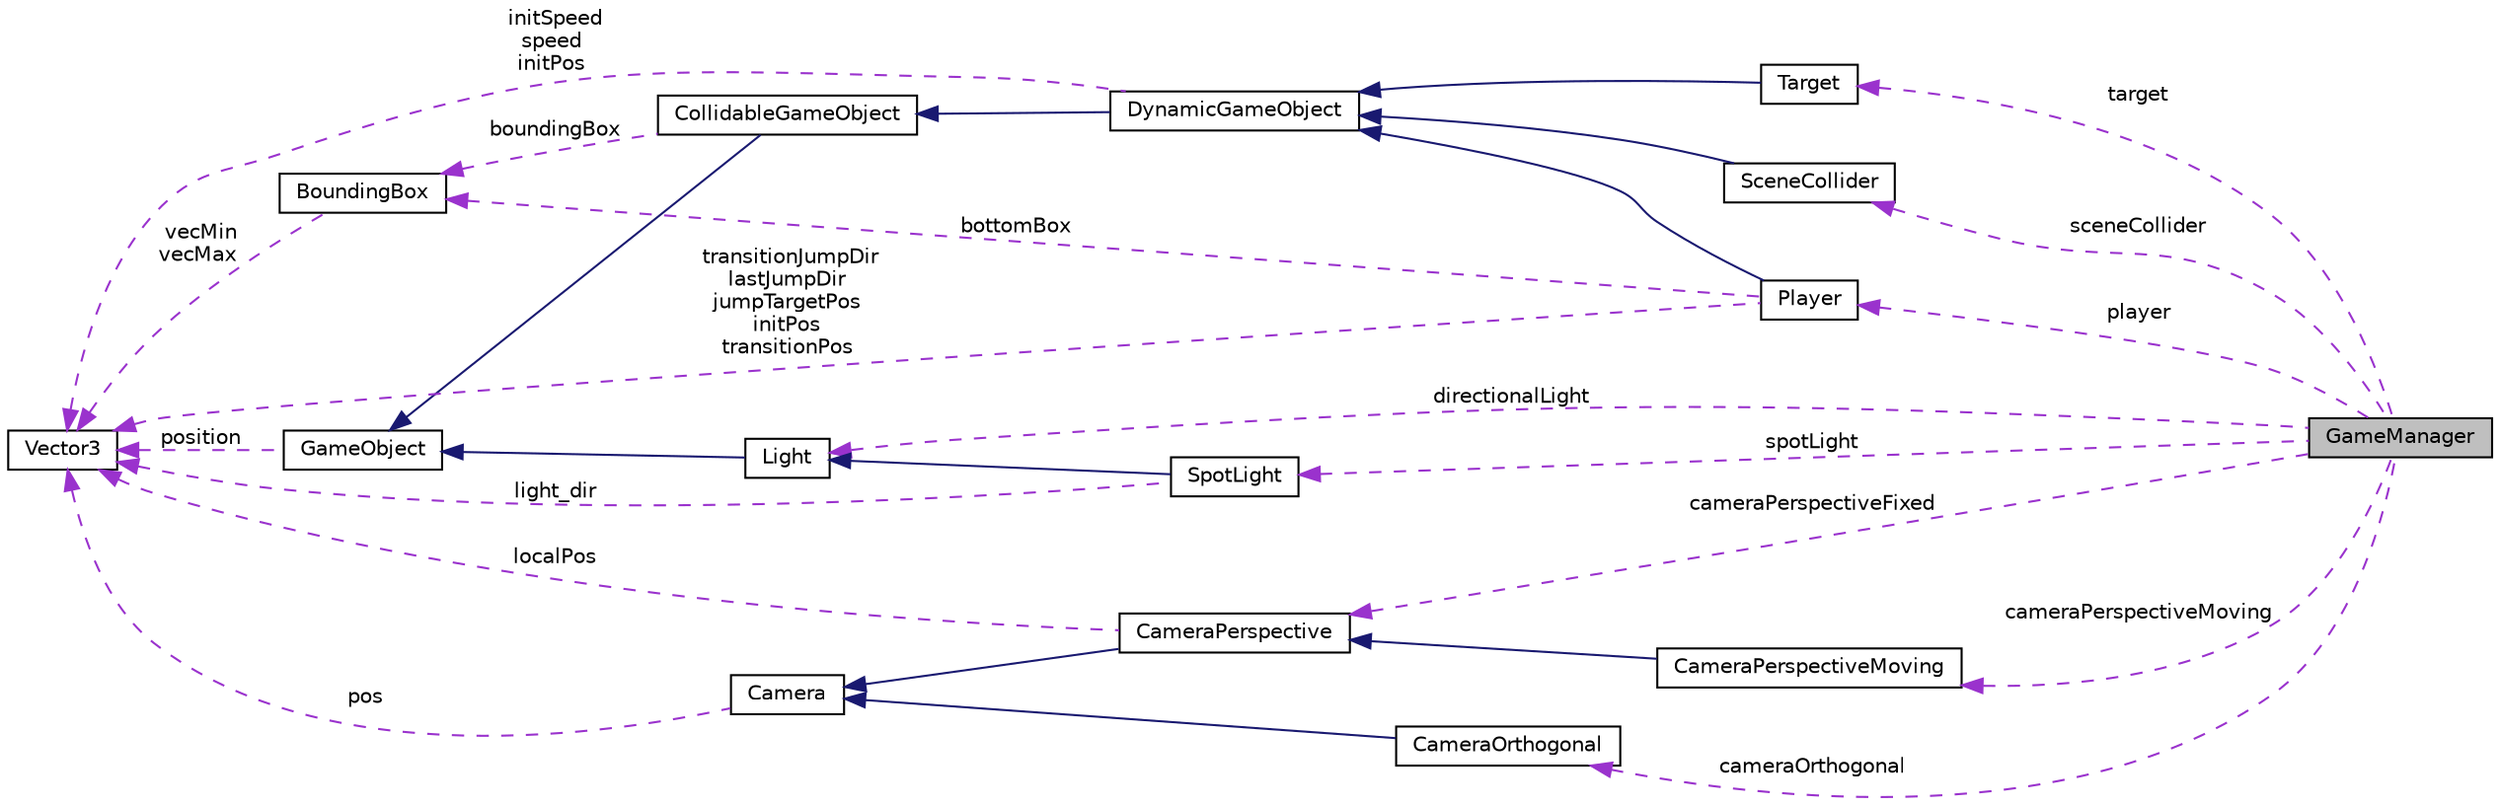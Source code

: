 digraph "GameManager"
{
  edge [fontname="Helvetica",fontsize="10",labelfontname="Helvetica",labelfontsize="10"];
  node [fontname="Helvetica",fontsize="10",shape=record];
  rankdir="LR";
  Node1 [label="GameManager",height=0.2,width=0.4,color="black", fillcolor="grey75", style="filled", fontcolor="black"];
  Node2 -> Node1 [dir="back",color="darkorchid3",fontsize="10",style="dashed",label=" target" ];
  Node2 [label="Target",height=0.2,width=0.4,color="black", fillcolor="white", style="filled",URL="$class_target.html"];
  Node3 -> Node2 [dir="back",color="midnightblue",fontsize="10",style="solid"];
  Node3 [label="DynamicGameObject",height=0.2,width=0.4,color="black", fillcolor="white", style="filled",URL="$class_dynamic_game_object.html"];
  Node4 -> Node3 [dir="back",color="midnightblue",fontsize="10",style="solid"];
  Node4 [label="CollidableGameObject",height=0.2,width=0.4,color="black", fillcolor="white", style="filled",URL="$class_collidable_game_object.html"];
  Node5 -> Node4 [dir="back",color="midnightblue",fontsize="10",style="solid"];
  Node5 [label="GameObject",height=0.2,width=0.4,color="black", fillcolor="white", style="filled",URL="$class_game_object.html"];
  Node6 -> Node5 [dir="back",color="darkorchid3",fontsize="10",style="dashed",label=" position" ];
  Node6 [label="Vector3",height=0.2,width=0.4,color="black", fillcolor="white", style="filled",URL="$class_vector3.html"];
  Node7 -> Node4 [dir="back",color="darkorchid3",fontsize="10",style="dashed",label=" boundingBox" ];
  Node7 [label="BoundingBox",height=0.2,width=0.4,color="black", fillcolor="white", style="filled",URL="$class_bounding_box.html"];
  Node6 -> Node7 [dir="back",color="darkorchid3",fontsize="10",style="dashed",label=" vecMin\nvecMax" ];
  Node6 -> Node3 [dir="back",color="darkorchid3",fontsize="10",style="dashed",label=" initSpeed\nspeed\ninitPos" ];
  Node8 -> Node1 [dir="back",color="darkorchid3",fontsize="10",style="dashed",label=" cameraPerspectiveFixed" ];
  Node8 [label="CameraPerspective",height=0.2,width=0.4,color="black", fillcolor="white", style="filled",URL="$class_camera_perspective.html"];
  Node9 -> Node8 [dir="back",color="midnightblue",fontsize="10",style="solid"];
  Node9 [label="Camera",height=0.2,width=0.4,color="black", fillcolor="white", style="filled",URL="$class_camera.html"];
  Node6 -> Node9 [dir="back",color="darkorchid3",fontsize="10",style="dashed",label=" pos" ];
  Node6 -> Node8 [dir="back",color="darkorchid3",fontsize="10",style="dashed",label=" localPos" ];
  Node10 -> Node1 [dir="back",color="darkorchid3",fontsize="10",style="dashed",label=" directionalLight" ];
  Node10 [label="Light",height=0.2,width=0.4,color="black", fillcolor="white", style="filled",URL="$class_light.html"];
  Node5 -> Node10 [dir="back",color="midnightblue",fontsize="10",style="solid"];
  Node11 -> Node1 [dir="back",color="darkorchid3",fontsize="10",style="dashed",label=" sceneCollider" ];
  Node11 [label="SceneCollider",height=0.2,width=0.4,color="black", fillcolor="white", style="filled",URL="$class_scene_collider.html"];
  Node3 -> Node11 [dir="back",color="midnightblue",fontsize="10",style="solid"];
  Node12 -> Node1 [dir="back",color="darkorchid3",fontsize="10",style="dashed",label=" spotLight" ];
  Node12 [label="SpotLight",height=0.2,width=0.4,color="black", fillcolor="white", style="filled",URL="$class_spot_light.html"];
  Node10 -> Node12 [dir="back",color="midnightblue",fontsize="10",style="solid"];
  Node6 -> Node12 [dir="back",color="darkorchid3",fontsize="10",style="dashed",label=" light_dir" ];
  Node13 -> Node1 [dir="back",color="darkorchid3",fontsize="10",style="dashed",label=" cameraPerspectiveMoving" ];
  Node13 [label="CameraPerspectiveMoving",height=0.2,width=0.4,color="black", fillcolor="white", style="filled",URL="$class_camera_perspective_moving.html"];
  Node8 -> Node13 [dir="back",color="midnightblue",fontsize="10",style="solid"];
  Node14 -> Node1 [dir="back",color="darkorchid3",fontsize="10",style="dashed",label=" player" ];
  Node14 [label="Player",height=0.2,width=0.4,color="black", fillcolor="white", style="filled",URL="$class_player.html"];
  Node3 -> Node14 [dir="back",color="midnightblue",fontsize="10",style="solid"];
  Node7 -> Node14 [dir="back",color="darkorchid3",fontsize="10",style="dashed",label=" bottomBox" ];
  Node6 -> Node14 [dir="back",color="darkorchid3",fontsize="10",style="dashed",label=" transitionJumpDir\nlastJumpDir\njumpTargetPos\ninitPos\ntransitionPos" ];
  Node15 -> Node1 [dir="back",color="darkorchid3",fontsize="10",style="dashed",label=" cameraOrthogonal" ];
  Node15 [label="CameraOrthogonal",height=0.2,width=0.4,color="black", fillcolor="white", style="filled",URL="$class_camera_orthogonal.html"];
  Node9 -> Node15 [dir="back",color="midnightblue",fontsize="10",style="solid"];
}
